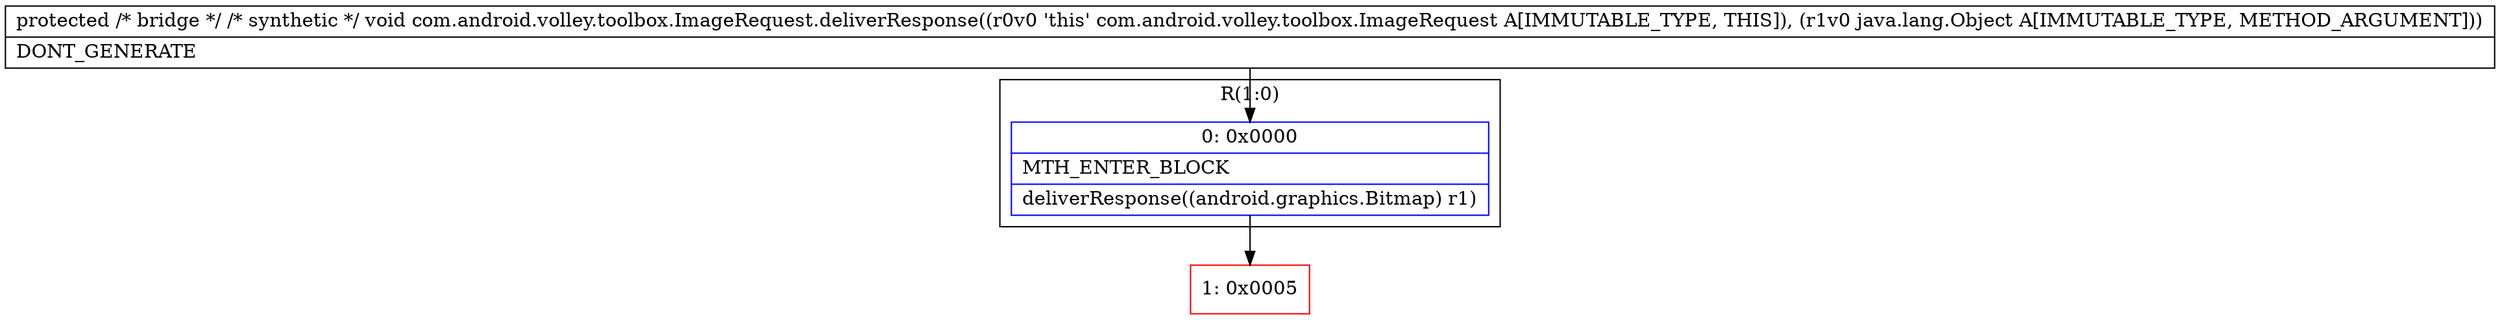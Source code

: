 digraph "CFG forcom.android.volley.toolbox.ImageRequest.deliverResponse(Ljava\/lang\/Object;)V" {
subgraph cluster_Region_46034631 {
label = "R(1:0)";
node [shape=record,color=blue];
Node_0 [shape=record,label="{0\:\ 0x0000|MTH_ENTER_BLOCK\l|deliverResponse((android.graphics.Bitmap) r1)\l}"];
}
Node_1 [shape=record,color=red,label="{1\:\ 0x0005}"];
MethodNode[shape=record,label="{protected \/* bridge *\/ \/* synthetic *\/ void com.android.volley.toolbox.ImageRequest.deliverResponse((r0v0 'this' com.android.volley.toolbox.ImageRequest A[IMMUTABLE_TYPE, THIS]), (r1v0 java.lang.Object A[IMMUTABLE_TYPE, METHOD_ARGUMENT]))  | DONT_GENERATE\l}"];
MethodNode -> Node_0;
Node_0 -> Node_1;
}

